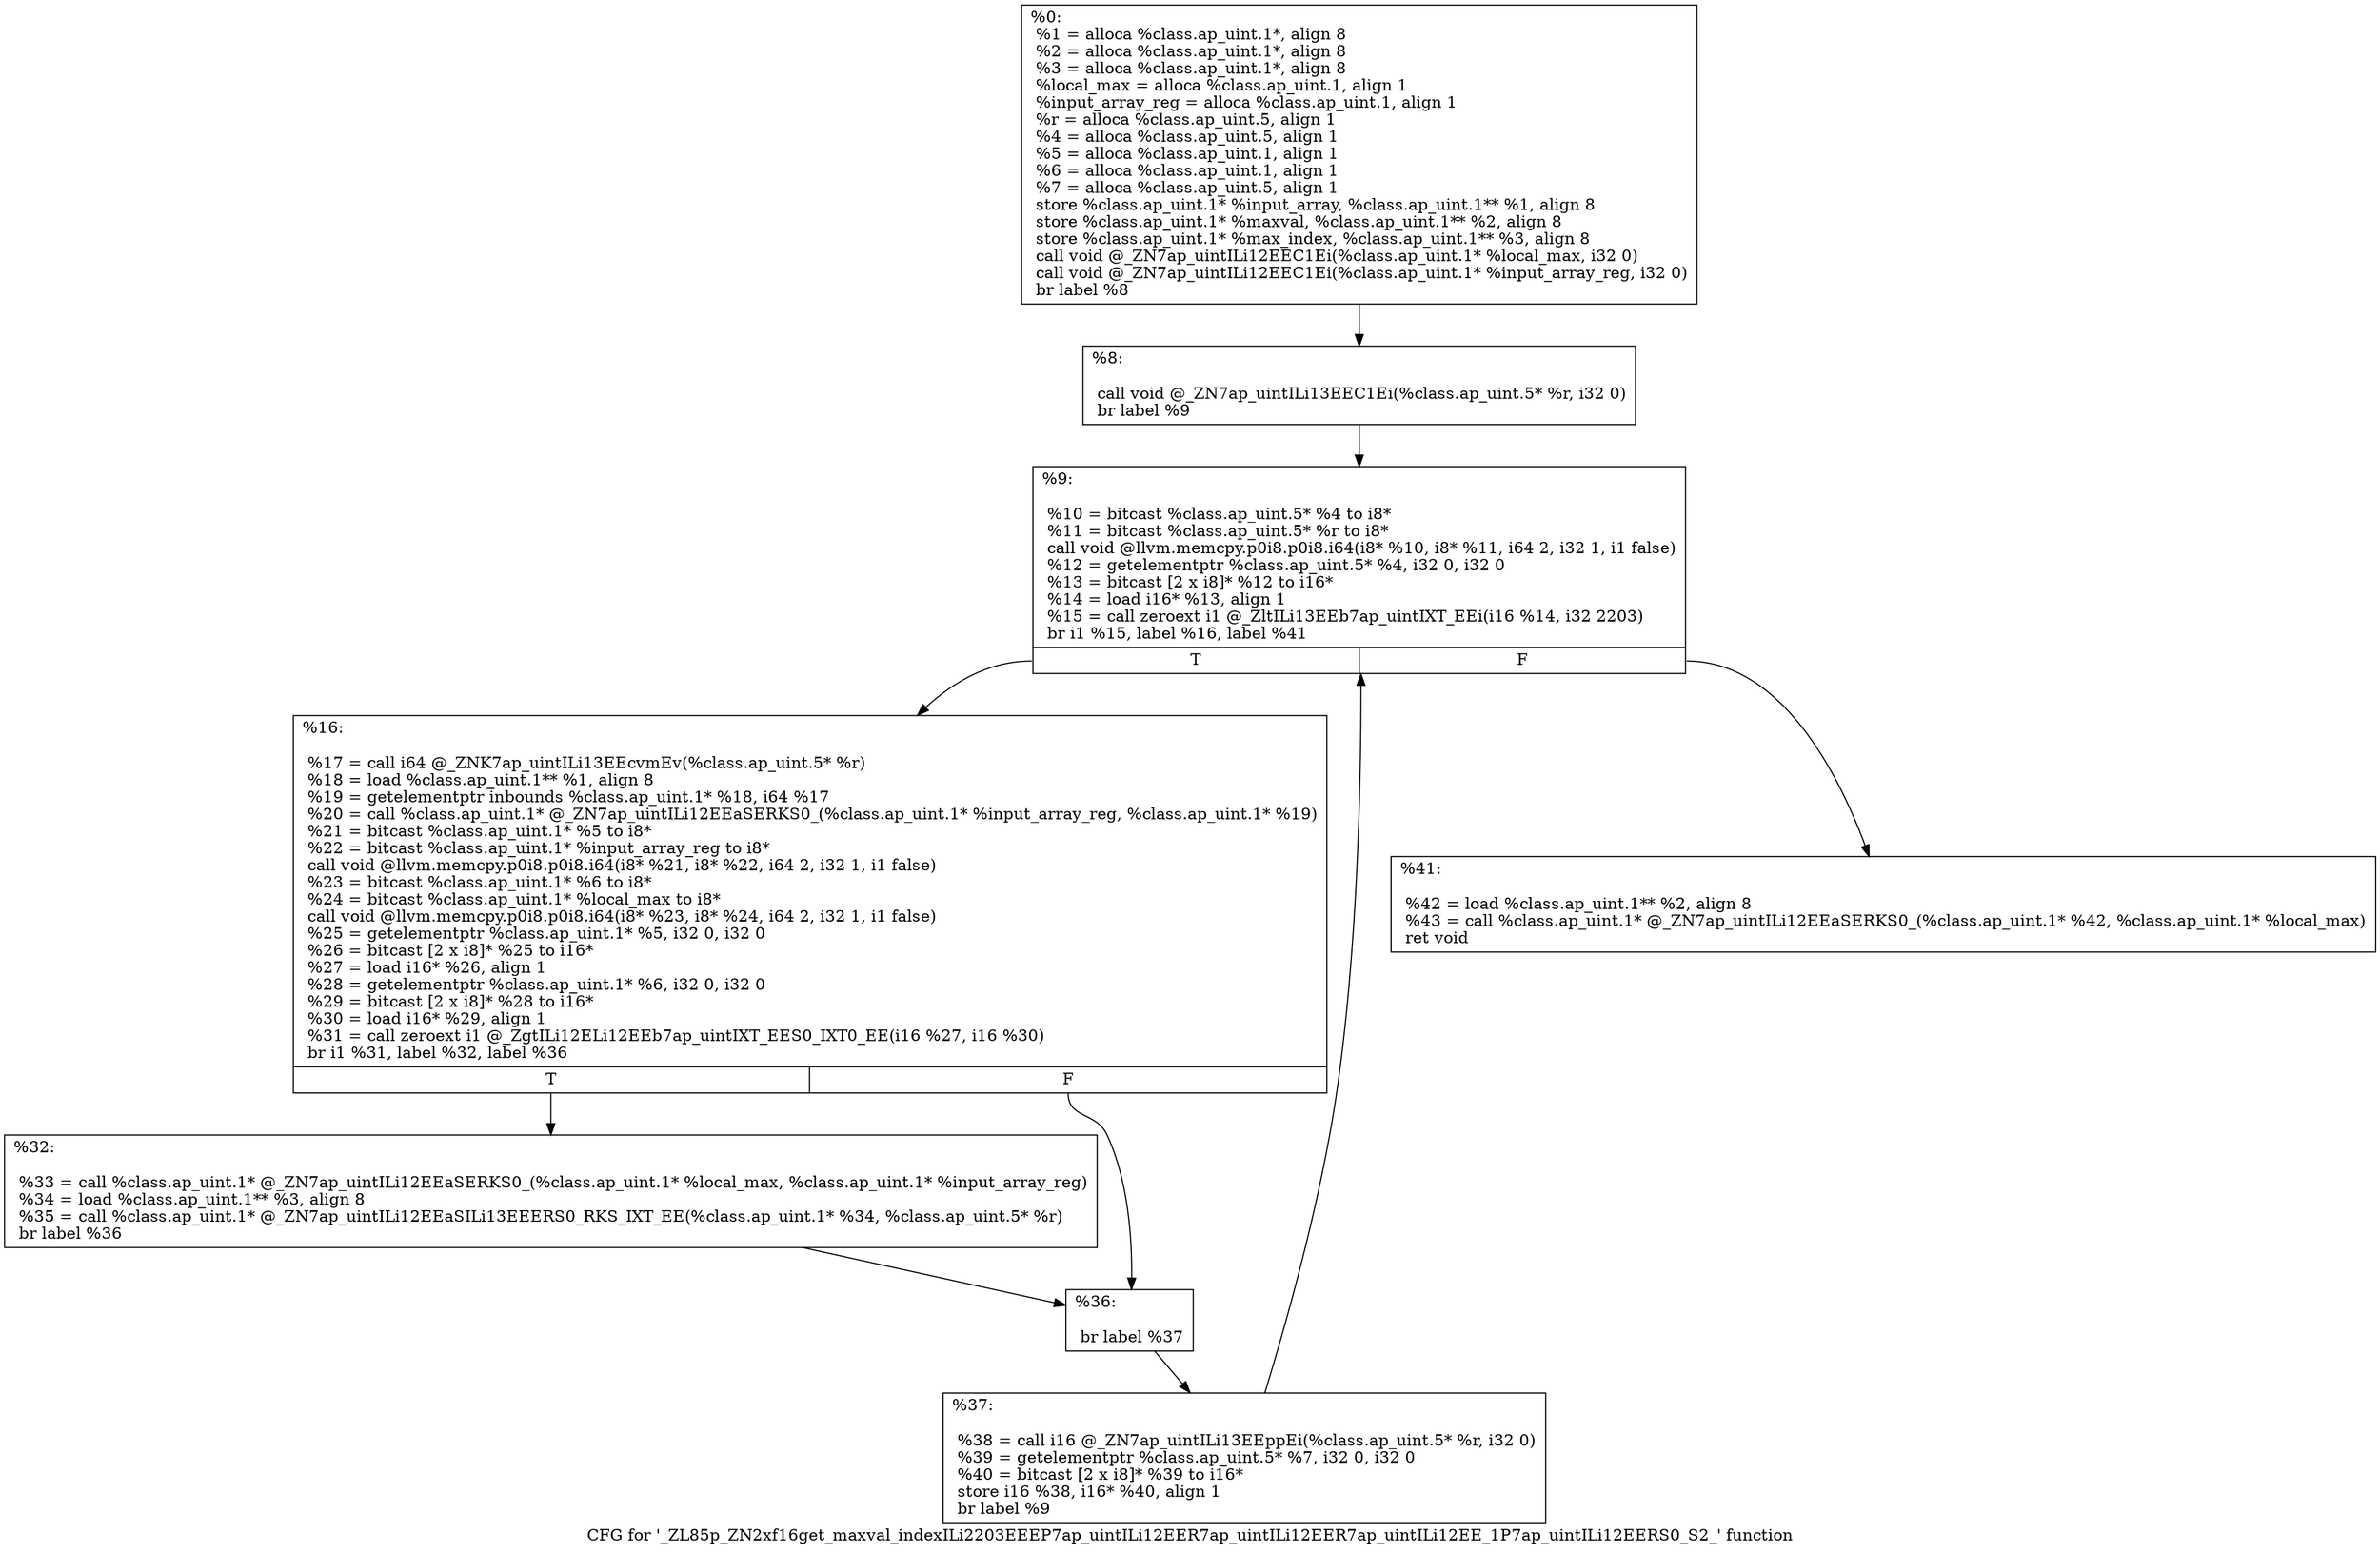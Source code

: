 digraph "CFG for '_ZL85p_ZN2xf16get_maxval_indexILi2203EEEP7ap_uintILi12EER7ap_uintILi12EER7ap_uintILi12EE_1P7ap_uintILi12EERS0_S2_' function" {
	label="CFG for '_ZL85p_ZN2xf16get_maxval_indexILi2203EEEP7ap_uintILi12EER7ap_uintILi12EER7ap_uintILi12EE_1P7ap_uintILi12EERS0_S2_' function";

	Node0x186e8e0 [shape=record,label="{%0:\l  %1 = alloca %class.ap_uint.1*, align 8\l  %2 = alloca %class.ap_uint.1*, align 8\l  %3 = alloca %class.ap_uint.1*, align 8\l  %local_max = alloca %class.ap_uint.1, align 1\l  %input_array_reg = alloca %class.ap_uint.1, align 1\l  %r = alloca %class.ap_uint.5, align 1\l  %4 = alloca %class.ap_uint.5, align 1\l  %5 = alloca %class.ap_uint.1, align 1\l  %6 = alloca %class.ap_uint.1, align 1\l  %7 = alloca %class.ap_uint.5, align 1\l  store %class.ap_uint.1* %input_array, %class.ap_uint.1** %1, align 8\l  store %class.ap_uint.1* %maxval, %class.ap_uint.1** %2, align 8\l  store %class.ap_uint.1* %max_index, %class.ap_uint.1** %3, align 8\l  call void @_ZN7ap_uintILi12EEC1Ei(%class.ap_uint.1* %local_max, i32 0)\l  call void @_ZN7ap_uintILi12EEC1Ei(%class.ap_uint.1* %input_array_reg, i32 0)\l  br label %8\l}"];
	Node0x186e8e0 -> Node0x1842210;
	Node0x1842210 [shape=record,label="{%8:\l\l  call void @_ZN7ap_uintILi13EEC1Ei(%class.ap_uint.5* %r, i32 0)\l  br label %9\l}"];
	Node0x1842210 -> Node0x1871310;
	Node0x1871310 [shape=record,label="{%9:\l\l  %10 = bitcast %class.ap_uint.5* %4 to i8*\l  %11 = bitcast %class.ap_uint.5* %r to i8*\l  call void @llvm.memcpy.p0i8.p0i8.i64(i8* %10, i8* %11, i64 2, i32 1, i1 false)\l  %12 = getelementptr %class.ap_uint.5* %4, i32 0, i32 0\l  %13 = bitcast [2 x i8]* %12 to i16*\l  %14 = load i16* %13, align 1\l  %15 = call zeroext i1 @_ZltILi13EEb7ap_uintIXT_EEi(i16 %14, i32 2203)\l  br i1 %15, label %16, label %41\l|{<s0>T|<s1>F}}"];
	Node0x1871310:s0 -> Node0x1871850;
	Node0x1871310:s1 -> Node0x18718b0;
	Node0x1871850 [shape=record,label="{%16:\l\l  %17 = call i64 @_ZNK7ap_uintILi13EEcvmEv(%class.ap_uint.5* %r)\l  %18 = load %class.ap_uint.1** %1, align 8\l  %19 = getelementptr inbounds %class.ap_uint.1* %18, i64 %17\l  %20 = call %class.ap_uint.1* @_ZN7ap_uintILi12EEaSERKS0_(%class.ap_uint.1* %input_array_reg, %class.ap_uint.1* %19)\l  %21 = bitcast %class.ap_uint.1* %5 to i8*\l  %22 = bitcast %class.ap_uint.1* %input_array_reg to i8*\l  call void @llvm.memcpy.p0i8.p0i8.i64(i8* %21, i8* %22, i64 2, i32 1, i1 false)\l  %23 = bitcast %class.ap_uint.1* %6 to i8*\l  %24 = bitcast %class.ap_uint.1* %local_max to i8*\l  call void @llvm.memcpy.p0i8.p0i8.i64(i8* %23, i8* %24, i64 2, i32 1, i1 false)\l  %25 = getelementptr %class.ap_uint.1* %5, i32 0, i32 0\l  %26 = bitcast [2 x i8]* %25 to i16*\l  %27 = load i16* %26, align 1\l  %28 = getelementptr %class.ap_uint.1* %6, i32 0, i32 0\l  %29 = bitcast [2 x i8]* %28 to i16*\l  %30 = load i16* %29, align 1\l  %31 = call zeroext i1 @_ZgtILi12ELi12EEb7ap_uintIXT_EES0_IXT0_EE(i16 %27, i16 %30)\l  br i1 %31, label %32, label %36\l|{<s0>T|<s1>F}}"];
	Node0x1871850:s0 -> Node0x18723b0;
	Node0x1871850:s1 -> Node0x1872410;
	Node0x18723b0 [shape=record,label="{%32:\l\l  %33 = call %class.ap_uint.1* @_ZN7ap_uintILi12EEaSERKS0_(%class.ap_uint.1* %local_max, %class.ap_uint.1* %input_array_reg)\l  %34 = load %class.ap_uint.1** %3, align 8\l  %35 = call %class.ap_uint.1* @_ZN7ap_uintILi12EEaSILi13EEERS0_RKS_IXT_EE(%class.ap_uint.1* %34, %class.ap_uint.5* %r)\l  br label %36\l}"];
	Node0x18723b0 -> Node0x1872410;
	Node0x1872410 [shape=record,label="{%36:\l\l  br label %37\l}"];
	Node0x1872410 -> Node0x18722a0;
	Node0x18722a0 [shape=record,label="{%37:\l\l  %38 = call i16 @_ZN7ap_uintILi13EEppEi(%class.ap_uint.5* %r, i32 0)\l  %39 = getelementptr %class.ap_uint.5* %7, i32 0, i32 0\l  %40 = bitcast [2 x i8]* %39 to i16*\l  store i16 %38, i16* %40, align 1\l  br label %9\l}"];
	Node0x18722a0 -> Node0x1871310;
	Node0x18718b0 [shape=record,label="{%41:\l\l  %42 = load %class.ap_uint.1** %2, align 8\l  %43 = call %class.ap_uint.1* @_ZN7ap_uintILi12EEaSERKS0_(%class.ap_uint.1* %42, %class.ap_uint.1* %local_max)\l  ret void\l}"];
}
